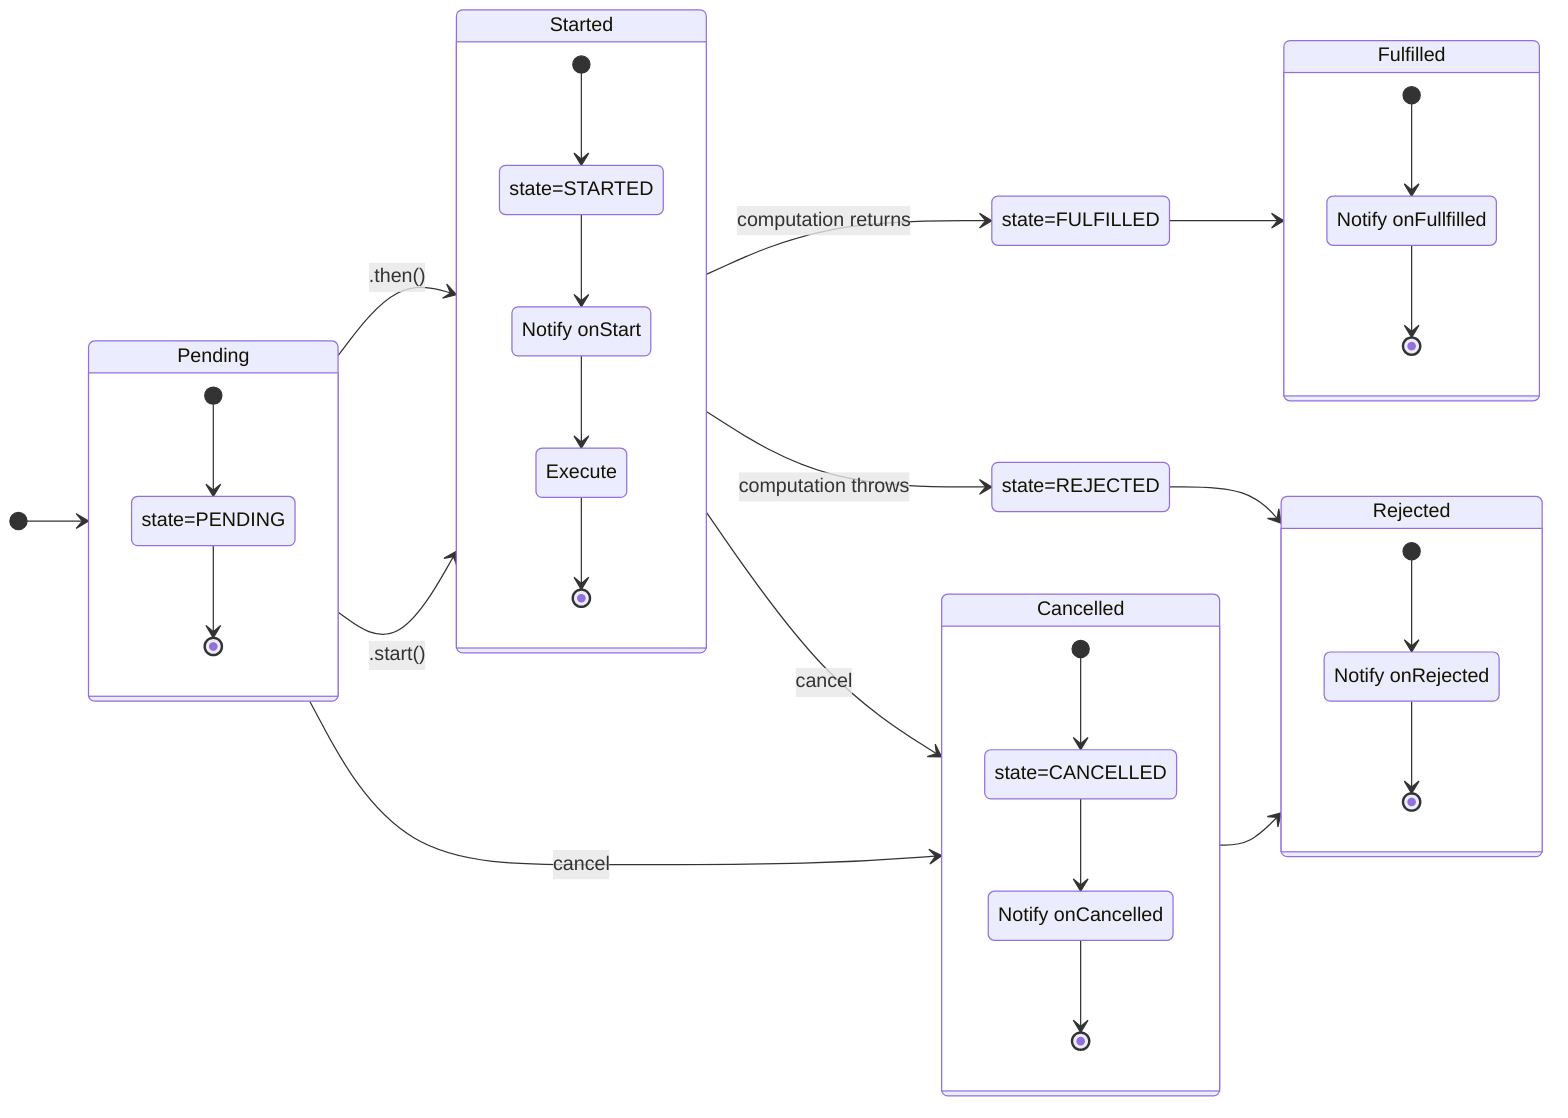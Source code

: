stateDiagram-v2
    direction LR

    [*] --> Pending
    Pending --> Started : .then()
    Pending --> Started : .start()
    Started --> state=FULFILLED : computation returns
    state=FULFILLED --> Fulfilled
    Started --> state=REJECTED : computation throws
    state=REJECTED --> Rejected
    Pending --> Cancelled : cancel
    Started --> Cancelled : cancel
    Cancelled --> Rejected

    state Pending {
      [*] --> state=PENDING
      state=PENDING --> [*]
    }

    state Started {
      [*] --> state=STARTED
      state=STARTED --> NotifyStarted
      NotifyStarted --> Execute
      Execute --> [*]
      NotifyStarted : Notify onStart
    }

    state Fulfilled {
      [*] --> NotifyFulfilled
      NotifyFulfilled --> [*]
      NotifyFulfilled : Notify onFullfilled
    }

    state Rejected {
      [*] --> NotifyRejected
      NotifyRejected --> [*]
      NotifyRejected : Notify onRejected
    }

    state Cancelled {
      [*] --> state=CANCELLED
      state=CANCELLED --> NotifyCancelled
      NotifyCancelled --> [*]
      NotifyCancelled : Notify onCancelled
    }